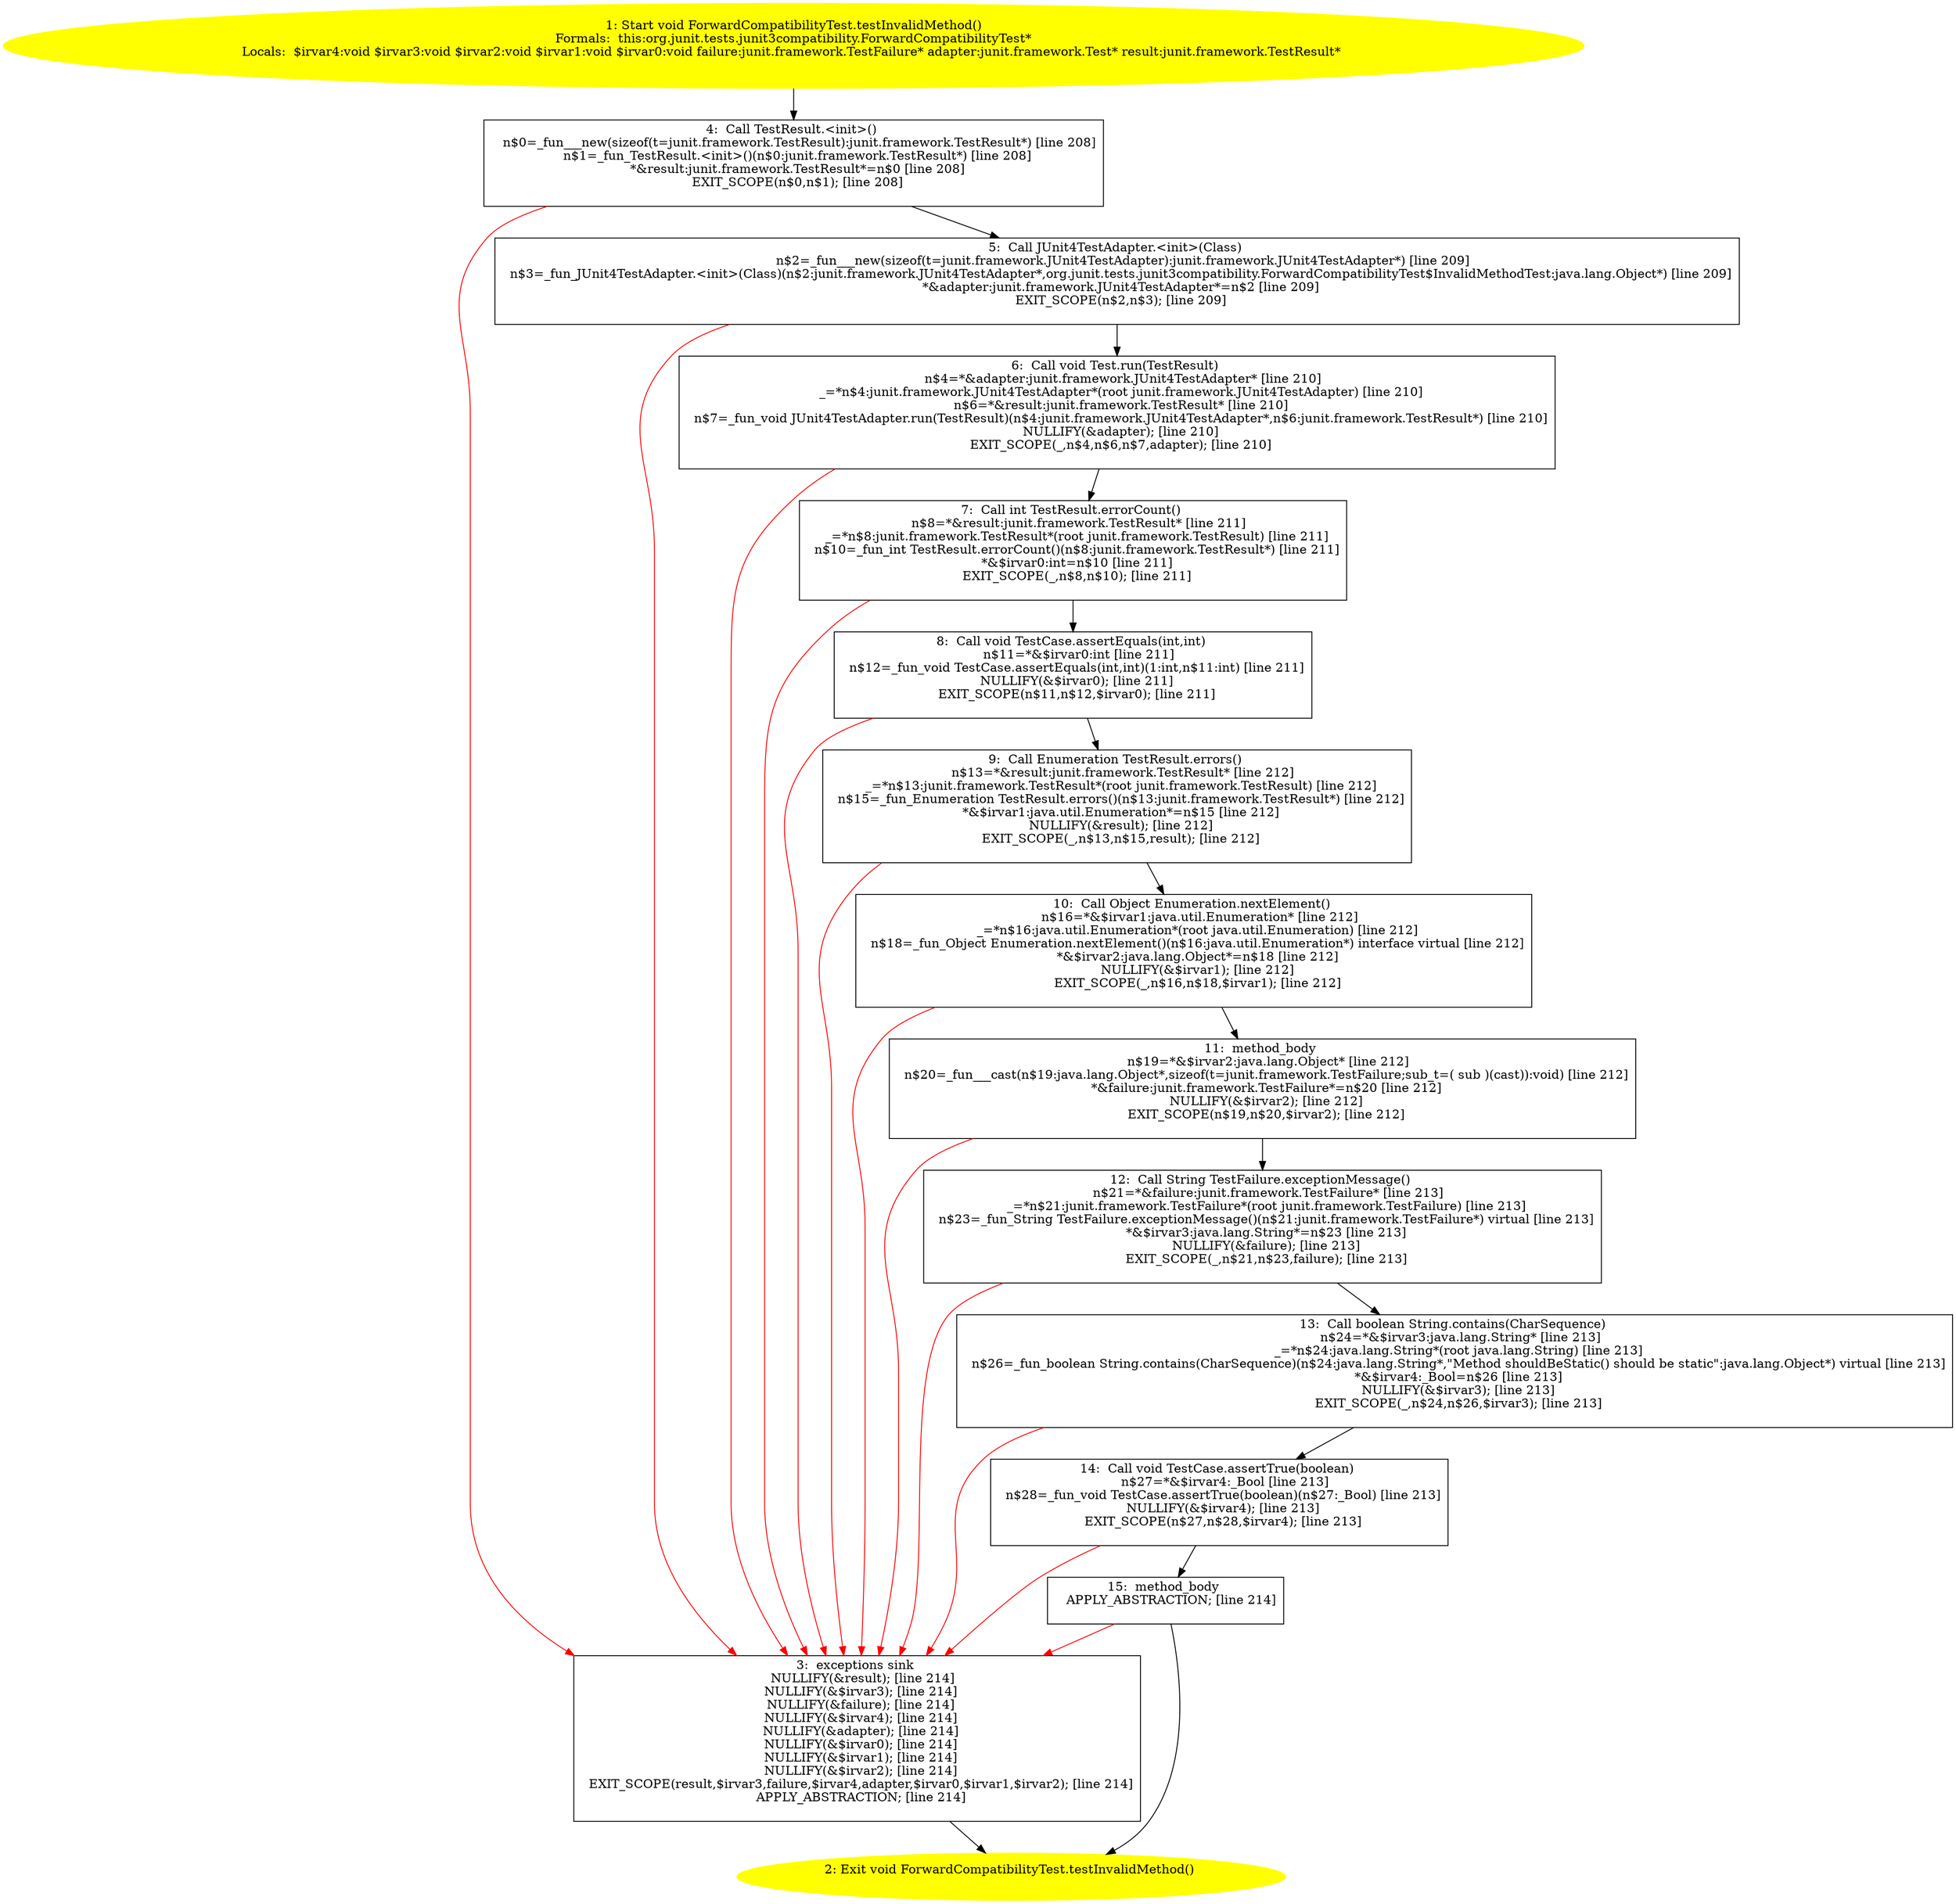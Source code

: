 /* @generated */
digraph cfg {
"org.junit.tests.junit3compatibility.ForwardCompatibilityTest.testInvalidMethod():void.f3e8fd36c7a9a8f0b73885b665d13afc_1" [label="1: Start void ForwardCompatibilityTest.testInvalidMethod()\nFormals:  this:org.junit.tests.junit3compatibility.ForwardCompatibilityTest*\nLocals:  $irvar4:void $irvar3:void $irvar2:void $irvar1:void $irvar0:void failure:junit.framework.TestFailure* adapter:junit.framework.Test* result:junit.framework.TestResult* \n  " color=yellow style=filled]
	

	 "org.junit.tests.junit3compatibility.ForwardCompatibilityTest.testInvalidMethod():void.f3e8fd36c7a9a8f0b73885b665d13afc_1" -> "org.junit.tests.junit3compatibility.ForwardCompatibilityTest.testInvalidMethod():void.f3e8fd36c7a9a8f0b73885b665d13afc_4" ;
"org.junit.tests.junit3compatibility.ForwardCompatibilityTest.testInvalidMethod():void.f3e8fd36c7a9a8f0b73885b665d13afc_2" [label="2: Exit void ForwardCompatibilityTest.testInvalidMethod() \n  " color=yellow style=filled]
	

"org.junit.tests.junit3compatibility.ForwardCompatibilityTest.testInvalidMethod():void.f3e8fd36c7a9a8f0b73885b665d13afc_3" [label="3:  exceptions sink \n   NULLIFY(&result); [line 214]\n  NULLIFY(&$irvar3); [line 214]\n  NULLIFY(&failure); [line 214]\n  NULLIFY(&$irvar4); [line 214]\n  NULLIFY(&adapter); [line 214]\n  NULLIFY(&$irvar0); [line 214]\n  NULLIFY(&$irvar1); [line 214]\n  NULLIFY(&$irvar2); [line 214]\n  EXIT_SCOPE(result,$irvar3,failure,$irvar4,adapter,$irvar0,$irvar1,$irvar2); [line 214]\n  APPLY_ABSTRACTION; [line 214]\n " shape="box"]
	

	 "org.junit.tests.junit3compatibility.ForwardCompatibilityTest.testInvalidMethod():void.f3e8fd36c7a9a8f0b73885b665d13afc_3" -> "org.junit.tests.junit3compatibility.ForwardCompatibilityTest.testInvalidMethod():void.f3e8fd36c7a9a8f0b73885b665d13afc_2" ;
"org.junit.tests.junit3compatibility.ForwardCompatibilityTest.testInvalidMethod():void.f3e8fd36c7a9a8f0b73885b665d13afc_4" [label="4:  Call TestResult.<init>() \n   n$0=_fun___new(sizeof(t=junit.framework.TestResult):junit.framework.TestResult*) [line 208]\n  n$1=_fun_TestResult.<init>()(n$0:junit.framework.TestResult*) [line 208]\n  *&result:junit.framework.TestResult*=n$0 [line 208]\n  EXIT_SCOPE(n$0,n$1); [line 208]\n " shape="box"]
	

	 "org.junit.tests.junit3compatibility.ForwardCompatibilityTest.testInvalidMethod():void.f3e8fd36c7a9a8f0b73885b665d13afc_4" -> "org.junit.tests.junit3compatibility.ForwardCompatibilityTest.testInvalidMethod():void.f3e8fd36c7a9a8f0b73885b665d13afc_5" ;
	 "org.junit.tests.junit3compatibility.ForwardCompatibilityTest.testInvalidMethod():void.f3e8fd36c7a9a8f0b73885b665d13afc_4" -> "org.junit.tests.junit3compatibility.ForwardCompatibilityTest.testInvalidMethod():void.f3e8fd36c7a9a8f0b73885b665d13afc_3" [color="red" ];
"org.junit.tests.junit3compatibility.ForwardCompatibilityTest.testInvalidMethod():void.f3e8fd36c7a9a8f0b73885b665d13afc_5" [label="5:  Call JUnit4TestAdapter.<init>(Class) \n   n$2=_fun___new(sizeof(t=junit.framework.JUnit4TestAdapter):junit.framework.JUnit4TestAdapter*) [line 209]\n  n$3=_fun_JUnit4TestAdapter.<init>(Class)(n$2:junit.framework.JUnit4TestAdapter*,org.junit.tests.junit3compatibility.ForwardCompatibilityTest$InvalidMethodTest:java.lang.Object*) [line 209]\n  *&adapter:junit.framework.JUnit4TestAdapter*=n$2 [line 209]\n  EXIT_SCOPE(n$2,n$3); [line 209]\n " shape="box"]
	

	 "org.junit.tests.junit3compatibility.ForwardCompatibilityTest.testInvalidMethod():void.f3e8fd36c7a9a8f0b73885b665d13afc_5" -> "org.junit.tests.junit3compatibility.ForwardCompatibilityTest.testInvalidMethod():void.f3e8fd36c7a9a8f0b73885b665d13afc_6" ;
	 "org.junit.tests.junit3compatibility.ForwardCompatibilityTest.testInvalidMethod():void.f3e8fd36c7a9a8f0b73885b665d13afc_5" -> "org.junit.tests.junit3compatibility.ForwardCompatibilityTest.testInvalidMethod():void.f3e8fd36c7a9a8f0b73885b665d13afc_3" [color="red" ];
"org.junit.tests.junit3compatibility.ForwardCompatibilityTest.testInvalidMethod():void.f3e8fd36c7a9a8f0b73885b665d13afc_6" [label="6:  Call void Test.run(TestResult) \n   n$4=*&adapter:junit.framework.JUnit4TestAdapter* [line 210]\n  _=*n$4:junit.framework.JUnit4TestAdapter*(root junit.framework.JUnit4TestAdapter) [line 210]\n  n$6=*&result:junit.framework.TestResult* [line 210]\n  n$7=_fun_void JUnit4TestAdapter.run(TestResult)(n$4:junit.framework.JUnit4TestAdapter*,n$6:junit.framework.TestResult*) [line 210]\n  NULLIFY(&adapter); [line 210]\n  EXIT_SCOPE(_,n$4,n$6,n$7,adapter); [line 210]\n " shape="box"]
	

	 "org.junit.tests.junit3compatibility.ForwardCompatibilityTest.testInvalidMethod():void.f3e8fd36c7a9a8f0b73885b665d13afc_6" -> "org.junit.tests.junit3compatibility.ForwardCompatibilityTest.testInvalidMethod():void.f3e8fd36c7a9a8f0b73885b665d13afc_7" ;
	 "org.junit.tests.junit3compatibility.ForwardCompatibilityTest.testInvalidMethod():void.f3e8fd36c7a9a8f0b73885b665d13afc_6" -> "org.junit.tests.junit3compatibility.ForwardCompatibilityTest.testInvalidMethod():void.f3e8fd36c7a9a8f0b73885b665d13afc_3" [color="red" ];
"org.junit.tests.junit3compatibility.ForwardCompatibilityTest.testInvalidMethod():void.f3e8fd36c7a9a8f0b73885b665d13afc_7" [label="7:  Call int TestResult.errorCount() \n   n$8=*&result:junit.framework.TestResult* [line 211]\n  _=*n$8:junit.framework.TestResult*(root junit.framework.TestResult) [line 211]\n  n$10=_fun_int TestResult.errorCount()(n$8:junit.framework.TestResult*) [line 211]\n  *&$irvar0:int=n$10 [line 211]\n  EXIT_SCOPE(_,n$8,n$10); [line 211]\n " shape="box"]
	

	 "org.junit.tests.junit3compatibility.ForwardCompatibilityTest.testInvalidMethod():void.f3e8fd36c7a9a8f0b73885b665d13afc_7" -> "org.junit.tests.junit3compatibility.ForwardCompatibilityTest.testInvalidMethod():void.f3e8fd36c7a9a8f0b73885b665d13afc_8" ;
	 "org.junit.tests.junit3compatibility.ForwardCompatibilityTest.testInvalidMethod():void.f3e8fd36c7a9a8f0b73885b665d13afc_7" -> "org.junit.tests.junit3compatibility.ForwardCompatibilityTest.testInvalidMethod():void.f3e8fd36c7a9a8f0b73885b665d13afc_3" [color="red" ];
"org.junit.tests.junit3compatibility.ForwardCompatibilityTest.testInvalidMethod():void.f3e8fd36c7a9a8f0b73885b665d13afc_8" [label="8:  Call void TestCase.assertEquals(int,int) \n   n$11=*&$irvar0:int [line 211]\n  n$12=_fun_void TestCase.assertEquals(int,int)(1:int,n$11:int) [line 211]\n  NULLIFY(&$irvar0); [line 211]\n  EXIT_SCOPE(n$11,n$12,$irvar0); [line 211]\n " shape="box"]
	

	 "org.junit.tests.junit3compatibility.ForwardCompatibilityTest.testInvalidMethod():void.f3e8fd36c7a9a8f0b73885b665d13afc_8" -> "org.junit.tests.junit3compatibility.ForwardCompatibilityTest.testInvalidMethod():void.f3e8fd36c7a9a8f0b73885b665d13afc_9" ;
	 "org.junit.tests.junit3compatibility.ForwardCompatibilityTest.testInvalidMethod():void.f3e8fd36c7a9a8f0b73885b665d13afc_8" -> "org.junit.tests.junit3compatibility.ForwardCompatibilityTest.testInvalidMethod():void.f3e8fd36c7a9a8f0b73885b665d13afc_3" [color="red" ];
"org.junit.tests.junit3compatibility.ForwardCompatibilityTest.testInvalidMethod():void.f3e8fd36c7a9a8f0b73885b665d13afc_9" [label="9:  Call Enumeration TestResult.errors() \n   n$13=*&result:junit.framework.TestResult* [line 212]\n  _=*n$13:junit.framework.TestResult*(root junit.framework.TestResult) [line 212]\n  n$15=_fun_Enumeration TestResult.errors()(n$13:junit.framework.TestResult*) [line 212]\n  *&$irvar1:java.util.Enumeration*=n$15 [line 212]\n  NULLIFY(&result); [line 212]\n  EXIT_SCOPE(_,n$13,n$15,result); [line 212]\n " shape="box"]
	

	 "org.junit.tests.junit3compatibility.ForwardCompatibilityTest.testInvalidMethod():void.f3e8fd36c7a9a8f0b73885b665d13afc_9" -> "org.junit.tests.junit3compatibility.ForwardCompatibilityTest.testInvalidMethod():void.f3e8fd36c7a9a8f0b73885b665d13afc_10" ;
	 "org.junit.tests.junit3compatibility.ForwardCompatibilityTest.testInvalidMethod():void.f3e8fd36c7a9a8f0b73885b665d13afc_9" -> "org.junit.tests.junit3compatibility.ForwardCompatibilityTest.testInvalidMethod():void.f3e8fd36c7a9a8f0b73885b665d13afc_3" [color="red" ];
"org.junit.tests.junit3compatibility.ForwardCompatibilityTest.testInvalidMethod():void.f3e8fd36c7a9a8f0b73885b665d13afc_10" [label="10:  Call Object Enumeration.nextElement() \n   n$16=*&$irvar1:java.util.Enumeration* [line 212]\n  _=*n$16:java.util.Enumeration*(root java.util.Enumeration) [line 212]\n  n$18=_fun_Object Enumeration.nextElement()(n$16:java.util.Enumeration*) interface virtual [line 212]\n  *&$irvar2:java.lang.Object*=n$18 [line 212]\n  NULLIFY(&$irvar1); [line 212]\n  EXIT_SCOPE(_,n$16,n$18,$irvar1); [line 212]\n " shape="box"]
	

	 "org.junit.tests.junit3compatibility.ForwardCompatibilityTest.testInvalidMethod():void.f3e8fd36c7a9a8f0b73885b665d13afc_10" -> "org.junit.tests.junit3compatibility.ForwardCompatibilityTest.testInvalidMethod():void.f3e8fd36c7a9a8f0b73885b665d13afc_11" ;
	 "org.junit.tests.junit3compatibility.ForwardCompatibilityTest.testInvalidMethod():void.f3e8fd36c7a9a8f0b73885b665d13afc_10" -> "org.junit.tests.junit3compatibility.ForwardCompatibilityTest.testInvalidMethod():void.f3e8fd36c7a9a8f0b73885b665d13afc_3" [color="red" ];
"org.junit.tests.junit3compatibility.ForwardCompatibilityTest.testInvalidMethod():void.f3e8fd36c7a9a8f0b73885b665d13afc_11" [label="11:  method_body \n   n$19=*&$irvar2:java.lang.Object* [line 212]\n  n$20=_fun___cast(n$19:java.lang.Object*,sizeof(t=junit.framework.TestFailure;sub_t=( sub )(cast)):void) [line 212]\n  *&failure:junit.framework.TestFailure*=n$20 [line 212]\n  NULLIFY(&$irvar2); [line 212]\n  EXIT_SCOPE(n$19,n$20,$irvar2); [line 212]\n " shape="box"]
	

	 "org.junit.tests.junit3compatibility.ForwardCompatibilityTest.testInvalidMethod():void.f3e8fd36c7a9a8f0b73885b665d13afc_11" -> "org.junit.tests.junit3compatibility.ForwardCompatibilityTest.testInvalidMethod():void.f3e8fd36c7a9a8f0b73885b665d13afc_12" ;
	 "org.junit.tests.junit3compatibility.ForwardCompatibilityTest.testInvalidMethod():void.f3e8fd36c7a9a8f0b73885b665d13afc_11" -> "org.junit.tests.junit3compatibility.ForwardCompatibilityTest.testInvalidMethod():void.f3e8fd36c7a9a8f0b73885b665d13afc_3" [color="red" ];
"org.junit.tests.junit3compatibility.ForwardCompatibilityTest.testInvalidMethod():void.f3e8fd36c7a9a8f0b73885b665d13afc_12" [label="12:  Call String TestFailure.exceptionMessage() \n   n$21=*&failure:junit.framework.TestFailure* [line 213]\n  _=*n$21:junit.framework.TestFailure*(root junit.framework.TestFailure) [line 213]\n  n$23=_fun_String TestFailure.exceptionMessage()(n$21:junit.framework.TestFailure*) virtual [line 213]\n  *&$irvar3:java.lang.String*=n$23 [line 213]\n  NULLIFY(&failure); [line 213]\n  EXIT_SCOPE(_,n$21,n$23,failure); [line 213]\n " shape="box"]
	

	 "org.junit.tests.junit3compatibility.ForwardCompatibilityTest.testInvalidMethod():void.f3e8fd36c7a9a8f0b73885b665d13afc_12" -> "org.junit.tests.junit3compatibility.ForwardCompatibilityTest.testInvalidMethod():void.f3e8fd36c7a9a8f0b73885b665d13afc_13" ;
	 "org.junit.tests.junit3compatibility.ForwardCompatibilityTest.testInvalidMethod():void.f3e8fd36c7a9a8f0b73885b665d13afc_12" -> "org.junit.tests.junit3compatibility.ForwardCompatibilityTest.testInvalidMethod():void.f3e8fd36c7a9a8f0b73885b665d13afc_3" [color="red" ];
"org.junit.tests.junit3compatibility.ForwardCompatibilityTest.testInvalidMethod():void.f3e8fd36c7a9a8f0b73885b665d13afc_13" [label="13:  Call boolean String.contains(CharSequence) \n   n$24=*&$irvar3:java.lang.String* [line 213]\n  _=*n$24:java.lang.String*(root java.lang.String) [line 213]\n  n$26=_fun_boolean String.contains(CharSequence)(n$24:java.lang.String*,\"Method shouldBeStatic() should be static\":java.lang.Object*) virtual [line 213]\n  *&$irvar4:_Bool=n$26 [line 213]\n  NULLIFY(&$irvar3); [line 213]\n  EXIT_SCOPE(_,n$24,n$26,$irvar3); [line 213]\n " shape="box"]
	

	 "org.junit.tests.junit3compatibility.ForwardCompatibilityTest.testInvalidMethod():void.f3e8fd36c7a9a8f0b73885b665d13afc_13" -> "org.junit.tests.junit3compatibility.ForwardCompatibilityTest.testInvalidMethod():void.f3e8fd36c7a9a8f0b73885b665d13afc_14" ;
	 "org.junit.tests.junit3compatibility.ForwardCompatibilityTest.testInvalidMethod():void.f3e8fd36c7a9a8f0b73885b665d13afc_13" -> "org.junit.tests.junit3compatibility.ForwardCompatibilityTest.testInvalidMethod():void.f3e8fd36c7a9a8f0b73885b665d13afc_3" [color="red" ];
"org.junit.tests.junit3compatibility.ForwardCompatibilityTest.testInvalidMethod():void.f3e8fd36c7a9a8f0b73885b665d13afc_14" [label="14:  Call void TestCase.assertTrue(boolean) \n   n$27=*&$irvar4:_Bool [line 213]\n  n$28=_fun_void TestCase.assertTrue(boolean)(n$27:_Bool) [line 213]\n  NULLIFY(&$irvar4); [line 213]\n  EXIT_SCOPE(n$27,n$28,$irvar4); [line 213]\n " shape="box"]
	

	 "org.junit.tests.junit3compatibility.ForwardCompatibilityTest.testInvalidMethod():void.f3e8fd36c7a9a8f0b73885b665d13afc_14" -> "org.junit.tests.junit3compatibility.ForwardCompatibilityTest.testInvalidMethod():void.f3e8fd36c7a9a8f0b73885b665d13afc_15" ;
	 "org.junit.tests.junit3compatibility.ForwardCompatibilityTest.testInvalidMethod():void.f3e8fd36c7a9a8f0b73885b665d13afc_14" -> "org.junit.tests.junit3compatibility.ForwardCompatibilityTest.testInvalidMethod():void.f3e8fd36c7a9a8f0b73885b665d13afc_3" [color="red" ];
"org.junit.tests.junit3compatibility.ForwardCompatibilityTest.testInvalidMethod():void.f3e8fd36c7a9a8f0b73885b665d13afc_15" [label="15:  method_body \n   APPLY_ABSTRACTION; [line 214]\n " shape="box"]
	

	 "org.junit.tests.junit3compatibility.ForwardCompatibilityTest.testInvalidMethod():void.f3e8fd36c7a9a8f0b73885b665d13afc_15" -> "org.junit.tests.junit3compatibility.ForwardCompatibilityTest.testInvalidMethod():void.f3e8fd36c7a9a8f0b73885b665d13afc_2" ;
	 "org.junit.tests.junit3compatibility.ForwardCompatibilityTest.testInvalidMethod():void.f3e8fd36c7a9a8f0b73885b665d13afc_15" -> "org.junit.tests.junit3compatibility.ForwardCompatibilityTest.testInvalidMethod():void.f3e8fd36c7a9a8f0b73885b665d13afc_3" [color="red" ];
}
